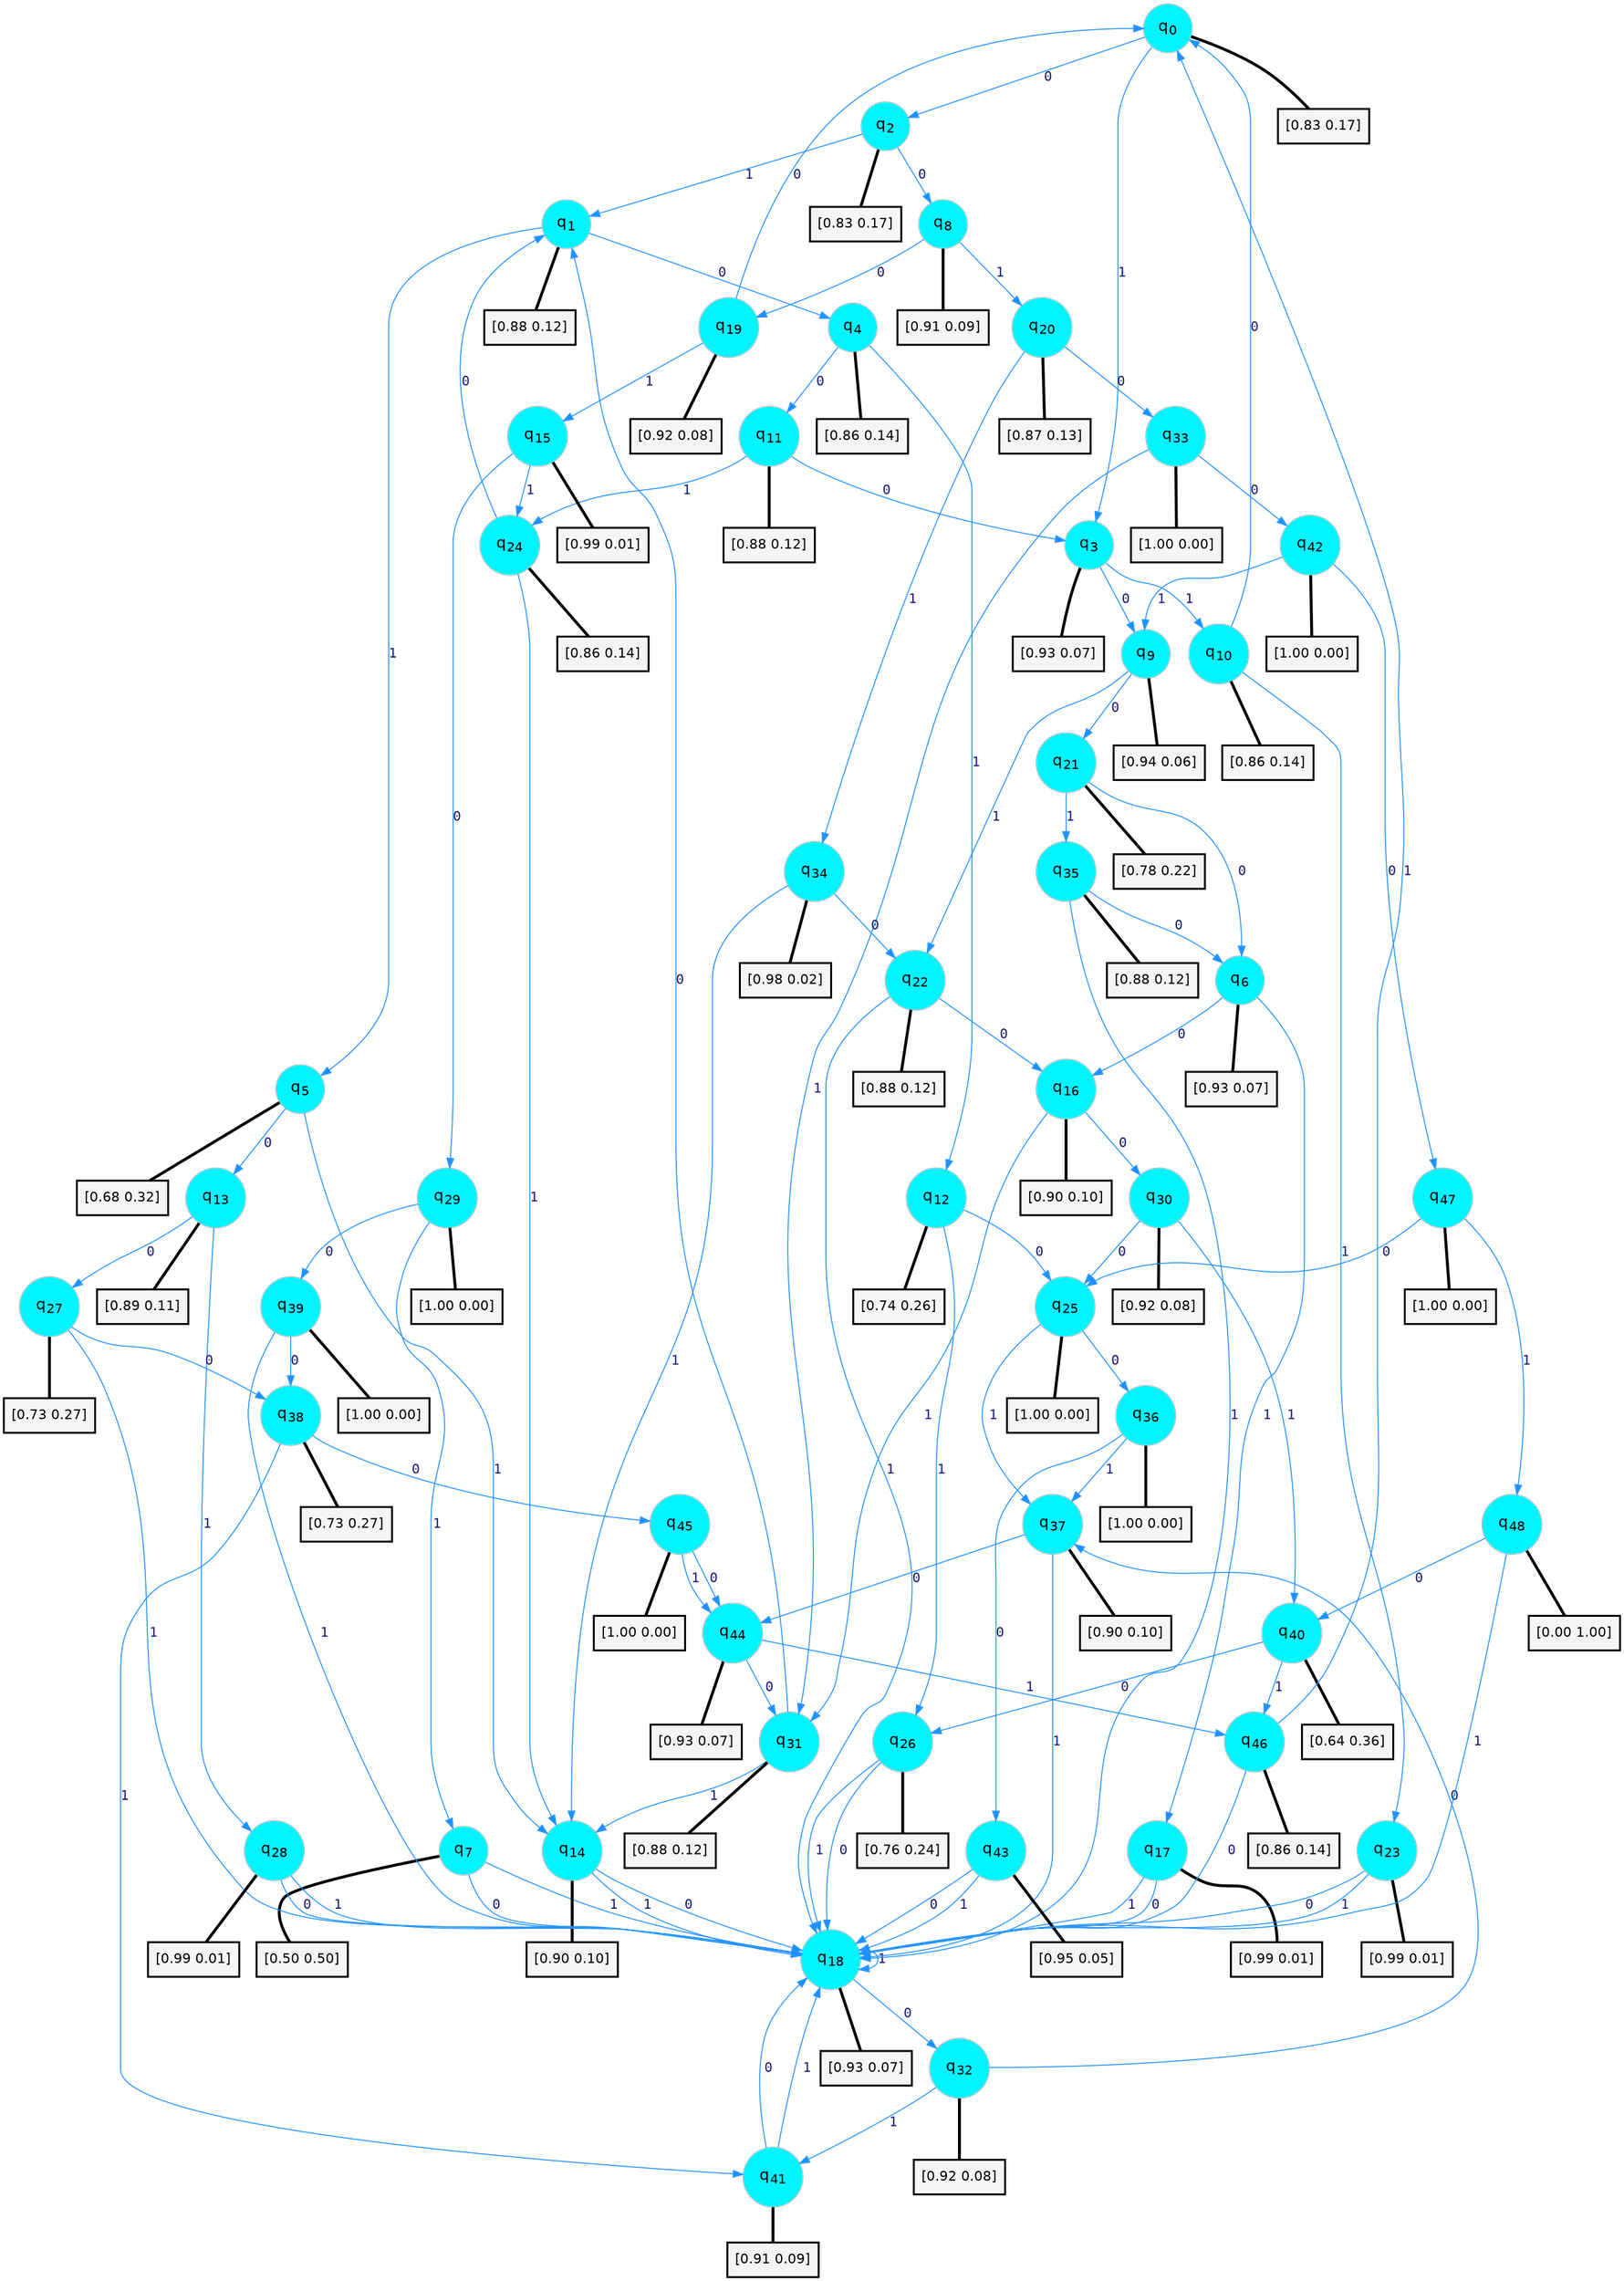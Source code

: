 digraph G {
graph [
bgcolor=transparent, dpi=300, rankdir=TD, size="40,25"];
node [
color=gray, fillcolor=turquoise1, fontcolor=black, fontname=Helvetica, fontsize=16, fontweight=bold, shape=circle, style=filled];
edge [
arrowsize=1, color=dodgerblue1, fontcolor=midnightblue, fontname=courier, fontweight=bold, penwidth=1, style=solid, weight=20];
0[label=<q<SUB>0</SUB>>];
1[label=<q<SUB>1</SUB>>];
2[label=<q<SUB>2</SUB>>];
3[label=<q<SUB>3</SUB>>];
4[label=<q<SUB>4</SUB>>];
5[label=<q<SUB>5</SUB>>];
6[label=<q<SUB>6</SUB>>];
7[label=<q<SUB>7</SUB>>];
8[label=<q<SUB>8</SUB>>];
9[label=<q<SUB>9</SUB>>];
10[label=<q<SUB>10</SUB>>];
11[label=<q<SUB>11</SUB>>];
12[label=<q<SUB>12</SUB>>];
13[label=<q<SUB>13</SUB>>];
14[label=<q<SUB>14</SUB>>];
15[label=<q<SUB>15</SUB>>];
16[label=<q<SUB>16</SUB>>];
17[label=<q<SUB>17</SUB>>];
18[label=<q<SUB>18</SUB>>];
19[label=<q<SUB>19</SUB>>];
20[label=<q<SUB>20</SUB>>];
21[label=<q<SUB>21</SUB>>];
22[label=<q<SUB>22</SUB>>];
23[label=<q<SUB>23</SUB>>];
24[label=<q<SUB>24</SUB>>];
25[label=<q<SUB>25</SUB>>];
26[label=<q<SUB>26</SUB>>];
27[label=<q<SUB>27</SUB>>];
28[label=<q<SUB>28</SUB>>];
29[label=<q<SUB>29</SUB>>];
30[label=<q<SUB>30</SUB>>];
31[label=<q<SUB>31</SUB>>];
32[label=<q<SUB>32</SUB>>];
33[label=<q<SUB>33</SUB>>];
34[label=<q<SUB>34</SUB>>];
35[label=<q<SUB>35</SUB>>];
36[label=<q<SUB>36</SUB>>];
37[label=<q<SUB>37</SUB>>];
38[label=<q<SUB>38</SUB>>];
39[label=<q<SUB>39</SUB>>];
40[label=<q<SUB>40</SUB>>];
41[label=<q<SUB>41</SUB>>];
42[label=<q<SUB>42</SUB>>];
43[label=<q<SUB>43</SUB>>];
44[label=<q<SUB>44</SUB>>];
45[label=<q<SUB>45</SUB>>];
46[label=<q<SUB>46</SUB>>];
47[label=<q<SUB>47</SUB>>];
48[label=<q<SUB>48</SUB>>];
49[label="[0.83 0.17]", shape=box,fontcolor=black, fontname=Helvetica, fontsize=14, penwidth=2, fillcolor=whitesmoke,color=black];
50[label="[0.88 0.12]", shape=box,fontcolor=black, fontname=Helvetica, fontsize=14, penwidth=2, fillcolor=whitesmoke,color=black];
51[label="[0.83 0.17]", shape=box,fontcolor=black, fontname=Helvetica, fontsize=14, penwidth=2, fillcolor=whitesmoke,color=black];
52[label="[0.93 0.07]", shape=box,fontcolor=black, fontname=Helvetica, fontsize=14, penwidth=2, fillcolor=whitesmoke,color=black];
53[label="[0.86 0.14]", shape=box,fontcolor=black, fontname=Helvetica, fontsize=14, penwidth=2, fillcolor=whitesmoke,color=black];
54[label="[0.68 0.32]", shape=box,fontcolor=black, fontname=Helvetica, fontsize=14, penwidth=2, fillcolor=whitesmoke,color=black];
55[label="[0.93 0.07]", shape=box,fontcolor=black, fontname=Helvetica, fontsize=14, penwidth=2, fillcolor=whitesmoke,color=black];
56[label="[0.50 0.50]", shape=box,fontcolor=black, fontname=Helvetica, fontsize=14, penwidth=2, fillcolor=whitesmoke,color=black];
57[label="[0.91 0.09]", shape=box,fontcolor=black, fontname=Helvetica, fontsize=14, penwidth=2, fillcolor=whitesmoke,color=black];
58[label="[0.94 0.06]", shape=box,fontcolor=black, fontname=Helvetica, fontsize=14, penwidth=2, fillcolor=whitesmoke,color=black];
59[label="[0.86 0.14]", shape=box,fontcolor=black, fontname=Helvetica, fontsize=14, penwidth=2, fillcolor=whitesmoke,color=black];
60[label="[0.88 0.12]", shape=box,fontcolor=black, fontname=Helvetica, fontsize=14, penwidth=2, fillcolor=whitesmoke,color=black];
61[label="[0.74 0.26]", shape=box,fontcolor=black, fontname=Helvetica, fontsize=14, penwidth=2, fillcolor=whitesmoke,color=black];
62[label="[0.89 0.11]", shape=box,fontcolor=black, fontname=Helvetica, fontsize=14, penwidth=2, fillcolor=whitesmoke,color=black];
63[label="[0.90 0.10]", shape=box,fontcolor=black, fontname=Helvetica, fontsize=14, penwidth=2, fillcolor=whitesmoke,color=black];
64[label="[0.99 0.01]", shape=box,fontcolor=black, fontname=Helvetica, fontsize=14, penwidth=2, fillcolor=whitesmoke,color=black];
65[label="[0.90 0.10]", shape=box,fontcolor=black, fontname=Helvetica, fontsize=14, penwidth=2, fillcolor=whitesmoke,color=black];
66[label="[0.99 0.01]", shape=box,fontcolor=black, fontname=Helvetica, fontsize=14, penwidth=2, fillcolor=whitesmoke,color=black];
67[label="[0.93 0.07]", shape=box,fontcolor=black, fontname=Helvetica, fontsize=14, penwidth=2, fillcolor=whitesmoke,color=black];
68[label="[0.92 0.08]", shape=box,fontcolor=black, fontname=Helvetica, fontsize=14, penwidth=2, fillcolor=whitesmoke,color=black];
69[label="[0.87 0.13]", shape=box,fontcolor=black, fontname=Helvetica, fontsize=14, penwidth=2, fillcolor=whitesmoke,color=black];
70[label="[0.78 0.22]", shape=box,fontcolor=black, fontname=Helvetica, fontsize=14, penwidth=2, fillcolor=whitesmoke,color=black];
71[label="[0.88 0.12]", shape=box,fontcolor=black, fontname=Helvetica, fontsize=14, penwidth=2, fillcolor=whitesmoke,color=black];
72[label="[0.99 0.01]", shape=box,fontcolor=black, fontname=Helvetica, fontsize=14, penwidth=2, fillcolor=whitesmoke,color=black];
73[label="[0.86 0.14]", shape=box,fontcolor=black, fontname=Helvetica, fontsize=14, penwidth=2, fillcolor=whitesmoke,color=black];
74[label="[1.00 0.00]", shape=box,fontcolor=black, fontname=Helvetica, fontsize=14, penwidth=2, fillcolor=whitesmoke,color=black];
75[label="[0.76 0.24]", shape=box,fontcolor=black, fontname=Helvetica, fontsize=14, penwidth=2, fillcolor=whitesmoke,color=black];
76[label="[0.73 0.27]", shape=box,fontcolor=black, fontname=Helvetica, fontsize=14, penwidth=2, fillcolor=whitesmoke,color=black];
77[label="[0.99 0.01]", shape=box,fontcolor=black, fontname=Helvetica, fontsize=14, penwidth=2, fillcolor=whitesmoke,color=black];
78[label="[1.00 0.00]", shape=box,fontcolor=black, fontname=Helvetica, fontsize=14, penwidth=2, fillcolor=whitesmoke,color=black];
79[label="[0.92 0.08]", shape=box,fontcolor=black, fontname=Helvetica, fontsize=14, penwidth=2, fillcolor=whitesmoke,color=black];
80[label="[0.88 0.12]", shape=box,fontcolor=black, fontname=Helvetica, fontsize=14, penwidth=2, fillcolor=whitesmoke,color=black];
81[label="[0.92 0.08]", shape=box,fontcolor=black, fontname=Helvetica, fontsize=14, penwidth=2, fillcolor=whitesmoke,color=black];
82[label="[1.00 0.00]", shape=box,fontcolor=black, fontname=Helvetica, fontsize=14, penwidth=2, fillcolor=whitesmoke,color=black];
83[label="[0.98 0.02]", shape=box,fontcolor=black, fontname=Helvetica, fontsize=14, penwidth=2, fillcolor=whitesmoke,color=black];
84[label="[0.88 0.12]", shape=box,fontcolor=black, fontname=Helvetica, fontsize=14, penwidth=2, fillcolor=whitesmoke,color=black];
85[label="[1.00 0.00]", shape=box,fontcolor=black, fontname=Helvetica, fontsize=14, penwidth=2, fillcolor=whitesmoke,color=black];
86[label="[0.90 0.10]", shape=box,fontcolor=black, fontname=Helvetica, fontsize=14, penwidth=2, fillcolor=whitesmoke,color=black];
87[label="[0.73 0.27]", shape=box,fontcolor=black, fontname=Helvetica, fontsize=14, penwidth=2, fillcolor=whitesmoke,color=black];
88[label="[1.00 0.00]", shape=box,fontcolor=black, fontname=Helvetica, fontsize=14, penwidth=2, fillcolor=whitesmoke,color=black];
89[label="[0.64 0.36]", shape=box,fontcolor=black, fontname=Helvetica, fontsize=14, penwidth=2, fillcolor=whitesmoke,color=black];
90[label="[0.91 0.09]", shape=box,fontcolor=black, fontname=Helvetica, fontsize=14, penwidth=2, fillcolor=whitesmoke,color=black];
91[label="[1.00 0.00]", shape=box,fontcolor=black, fontname=Helvetica, fontsize=14, penwidth=2, fillcolor=whitesmoke,color=black];
92[label="[0.95 0.05]", shape=box,fontcolor=black, fontname=Helvetica, fontsize=14, penwidth=2, fillcolor=whitesmoke,color=black];
93[label="[0.93 0.07]", shape=box,fontcolor=black, fontname=Helvetica, fontsize=14, penwidth=2, fillcolor=whitesmoke,color=black];
94[label="[1.00 0.00]", shape=box,fontcolor=black, fontname=Helvetica, fontsize=14, penwidth=2, fillcolor=whitesmoke,color=black];
95[label="[0.86 0.14]", shape=box,fontcolor=black, fontname=Helvetica, fontsize=14, penwidth=2, fillcolor=whitesmoke,color=black];
96[label="[1.00 0.00]", shape=box,fontcolor=black, fontname=Helvetica, fontsize=14, penwidth=2, fillcolor=whitesmoke,color=black];
97[label="[0.00 1.00]", shape=box,fontcolor=black, fontname=Helvetica, fontsize=14, penwidth=2, fillcolor=whitesmoke,color=black];
0->2 [label=0];
0->3 [label=1];
0->49 [arrowhead=none, penwidth=3,color=black];
1->4 [label=0];
1->5 [label=1];
1->50 [arrowhead=none, penwidth=3,color=black];
2->8 [label=0];
2->1 [label=1];
2->51 [arrowhead=none, penwidth=3,color=black];
3->9 [label=0];
3->10 [label=1];
3->52 [arrowhead=none, penwidth=3,color=black];
4->11 [label=0];
4->12 [label=1];
4->53 [arrowhead=none, penwidth=3,color=black];
5->13 [label=0];
5->14 [label=1];
5->54 [arrowhead=none, penwidth=3,color=black];
6->16 [label=0];
6->17 [label=1];
6->55 [arrowhead=none, penwidth=3,color=black];
7->18 [label=0];
7->18 [label=1];
7->56 [arrowhead=none, penwidth=3,color=black];
8->19 [label=0];
8->20 [label=1];
8->57 [arrowhead=none, penwidth=3,color=black];
9->21 [label=0];
9->22 [label=1];
9->58 [arrowhead=none, penwidth=3,color=black];
10->0 [label=0];
10->23 [label=1];
10->59 [arrowhead=none, penwidth=3,color=black];
11->3 [label=0];
11->24 [label=1];
11->60 [arrowhead=none, penwidth=3,color=black];
12->25 [label=0];
12->26 [label=1];
12->61 [arrowhead=none, penwidth=3,color=black];
13->27 [label=0];
13->28 [label=1];
13->62 [arrowhead=none, penwidth=3,color=black];
14->18 [label=0];
14->18 [label=1];
14->63 [arrowhead=none, penwidth=3,color=black];
15->29 [label=0];
15->24 [label=1];
15->64 [arrowhead=none, penwidth=3,color=black];
16->30 [label=0];
16->31 [label=1];
16->65 [arrowhead=none, penwidth=3,color=black];
17->18 [label=0];
17->18 [label=1];
17->66 [arrowhead=none, penwidth=3,color=black];
18->32 [label=0];
18->18 [label=1];
18->67 [arrowhead=none, penwidth=3,color=black];
19->0 [label=0];
19->15 [label=1];
19->68 [arrowhead=none, penwidth=3,color=black];
20->33 [label=0];
20->34 [label=1];
20->69 [arrowhead=none, penwidth=3,color=black];
21->6 [label=0];
21->35 [label=1];
21->70 [arrowhead=none, penwidth=3,color=black];
22->16 [label=0];
22->18 [label=1];
22->71 [arrowhead=none, penwidth=3,color=black];
23->18 [label=0];
23->18 [label=1];
23->72 [arrowhead=none, penwidth=3,color=black];
24->1 [label=0];
24->14 [label=1];
24->73 [arrowhead=none, penwidth=3,color=black];
25->36 [label=0];
25->37 [label=1];
25->74 [arrowhead=none, penwidth=3,color=black];
26->18 [label=0];
26->18 [label=1];
26->75 [arrowhead=none, penwidth=3,color=black];
27->38 [label=0];
27->18 [label=1];
27->76 [arrowhead=none, penwidth=3,color=black];
28->18 [label=0];
28->18 [label=1];
28->77 [arrowhead=none, penwidth=3,color=black];
29->39 [label=0];
29->7 [label=1];
29->78 [arrowhead=none, penwidth=3,color=black];
30->25 [label=0];
30->40 [label=1];
30->79 [arrowhead=none, penwidth=3,color=black];
31->1 [label=0];
31->14 [label=1];
31->80 [arrowhead=none, penwidth=3,color=black];
32->37 [label=0];
32->41 [label=1];
32->81 [arrowhead=none, penwidth=3,color=black];
33->42 [label=0];
33->31 [label=1];
33->82 [arrowhead=none, penwidth=3,color=black];
34->22 [label=0];
34->14 [label=1];
34->83 [arrowhead=none, penwidth=3,color=black];
35->6 [label=0];
35->18 [label=1];
35->84 [arrowhead=none, penwidth=3,color=black];
36->43 [label=0];
36->37 [label=1];
36->85 [arrowhead=none, penwidth=3,color=black];
37->44 [label=0];
37->18 [label=1];
37->86 [arrowhead=none, penwidth=3,color=black];
38->45 [label=0];
38->41 [label=1];
38->87 [arrowhead=none, penwidth=3,color=black];
39->38 [label=0];
39->18 [label=1];
39->88 [arrowhead=none, penwidth=3,color=black];
40->26 [label=0];
40->46 [label=1];
40->89 [arrowhead=none, penwidth=3,color=black];
41->18 [label=0];
41->18 [label=1];
41->90 [arrowhead=none, penwidth=3,color=black];
42->47 [label=0];
42->9 [label=1];
42->91 [arrowhead=none, penwidth=3,color=black];
43->18 [label=0];
43->18 [label=1];
43->92 [arrowhead=none, penwidth=3,color=black];
44->31 [label=0];
44->46 [label=1];
44->93 [arrowhead=none, penwidth=3,color=black];
45->44 [label=0];
45->44 [label=1];
45->94 [arrowhead=none, penwidth=3,color=black];
46->18 [label=0];
46->0 [label=1];
46->95 [arrowhead=none, penwidth=3,color=black];
47->25 [label=0];
47->48 [label=1];
47->96 [arrowhead=none, penwidth=3,color=black];
48->40 [label=0];
48->18 [label=1];
48->97 [arrowhead=none, penwidth=3,color=black];
}
